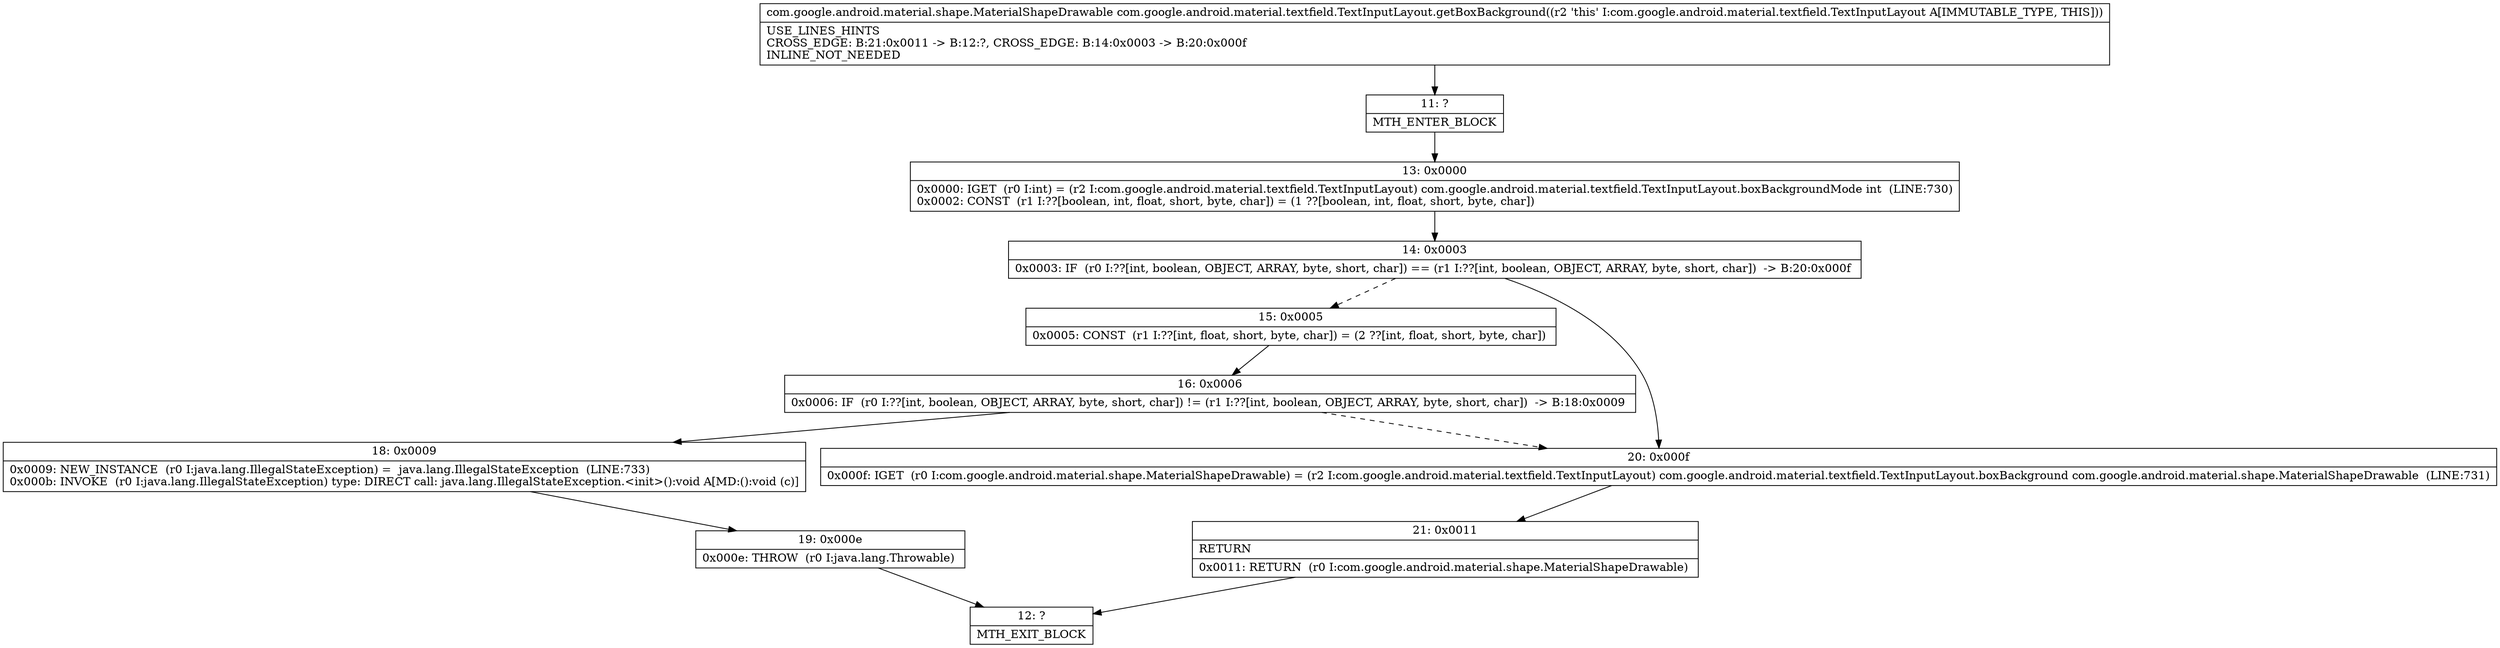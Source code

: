 digraph "CFG forcom.google.android.material.textfield.TextInputLayout.getBoxBackground()Lcom\/google\/android\/material\/shape\/MaterialShapeDrawable;" {
Node_11 [shape=record,label="{11\:\ ?|MTH_ENTER_BLOCK\l}"];
Node_13 [shape=record,label="{13\:\ 0x0000|0x0000: IGET  (r0 I:int) = (r2 I:com.google.android.material.textfield.TextInputLayout) com.google.android.material.textfield.TextInputLayout.boxBackgroundMode int  (LINE:730)\l0x0002: CONST  (r1 I:??[boolean, int, float, short, byte, char]) = (1 ??[boolean, int, float, short, byte, char]) \l}"];
Node_14 [shape=record,label="{14\:\ 0x0003|0x0003: IF  (r0 I:??[int, boolean, OBJECT, ARRAY, byte, short, char]) == (r1 I:??[int, boolean, OBJECT, ARRAY, byte, short, char])  \-\> B:20:0x000f \l}"];
Node_15 [shape=record,label="{15\:\ 0x0005|0x0005: CONST  (r1 I:??[int, float, short, byte, char]) = (2 ??[int, float, short, byte, char]) \l}"];
Node_16 [shape=record,label="{16\:\ 0x0006|0x0006: IF  (r0 I:??[int, boolean, OBJECT, ARRAY, byte, short, char]) != (r1 I:??[int, boolean, OBJECT, ARRAY, byte, short, char])  \-\> B:18:0x0009 \l}"];
Node_18 [shape=record,label="{18\:\ 0x0009|0x0009: NEW_INSTANCE  (r0 I:java.lang.IllegalStateException) =  java.lang.IllegalStateException  (LINE:733)\l0x000b: INVOKE  (r0 I:java.lang.IllegalStateException) type: DIRECT call: java.lang.IllegalStateException.\<init\>():void A[MD:():void (c)]\l}"];
Node_19 [shape=record,label="{19\:\ 0x000e|0x000e: THROW  (r0 I:java.lang.Throwable) \l}"];
Node_12 [shape=record,label="{12\:\ ?|MTH_EXIT_BLOCK\l}"];
Node_20 [shape=record,label="{20\:\ 0x000f|0x000f: IGET  (r0 I:com.google.android.material.shape.MaterialShapeDrawable) = (r2 I:com.google.android.material.textfield.TextInputLayout) com.google.android.material.textfield.TextInputLayout.boxBackground com.google.android.material.shape.MaterialShapeDrawable  (LINE:731)\l}"];
Node_21 [shape=record,label="{21\:\ 0x0011|RETURN\l|0x0011: RETURN  (r0 I:com.google.android.material.shape.MaterialShapeDrawable) \l}"];
MethodNode[shape=record,label="{com.google.android.material.shape.MaterialShapeDrawable com.google.android.material.textfield.TextInputLayout.getBoxBackground((r2 'this' I:com.google.android.material.textfield.TextInputLayout A[IMMUTABLE_TYPE, THIS]))  | USE_LINES_HINTS\lCROSS_EDGE: B:21:0x0011 \-\> B:12:?, CROSS_EDGE: B:14:0x0003 \-\> B:20:0x000f\lINLINE_NOT_NEEDED\l}"];
MethodNode -> Node_11;Node_11 -> Node_13;
Node_13 -> Node_14;
Node_14 -> Node_15[style=dashed];
Node_14 -> Node_20;
Node_15 -> Node_16;
Node_16 -> Node_18;
Node_16 -> Node_20[style=dashed];
Node_18 -> Node_19;
Node_19 -> Node_12;
Node_20 -> Node_21;
Node_21 -> Node_12;
}

